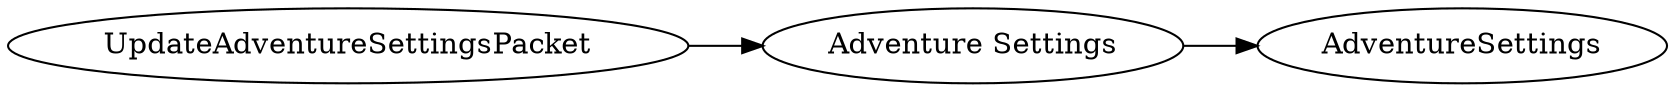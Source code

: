 digraph "UpdateAdventureSettingsPacket" {
rankdir = LR
0
0 -> 1
1 -> 13

0 [label="UpdateAdventureSettingsPacket",comment="name: \"UpdateAdventureSettingsPacket\", typeName: \"\", id: 0, branchId: 188, recurseId: -1, attributes: 0, notes: \"\""];
1 [label="Adventure Settings",comment="name: \"Adventure Settings\", typeName: \"AdventureSettings\", id: 1, branchId: 0, recurseId: -1, attributes: 256, notes: \"\""];
13 [label="AdventureSettings",comment="name: \"AdventureSettings\", typeName: \"\", id: 13, branchId: 0, recurseId: -1, attributes: 512, notes: \"\""];
{ rank = max;13}

}
